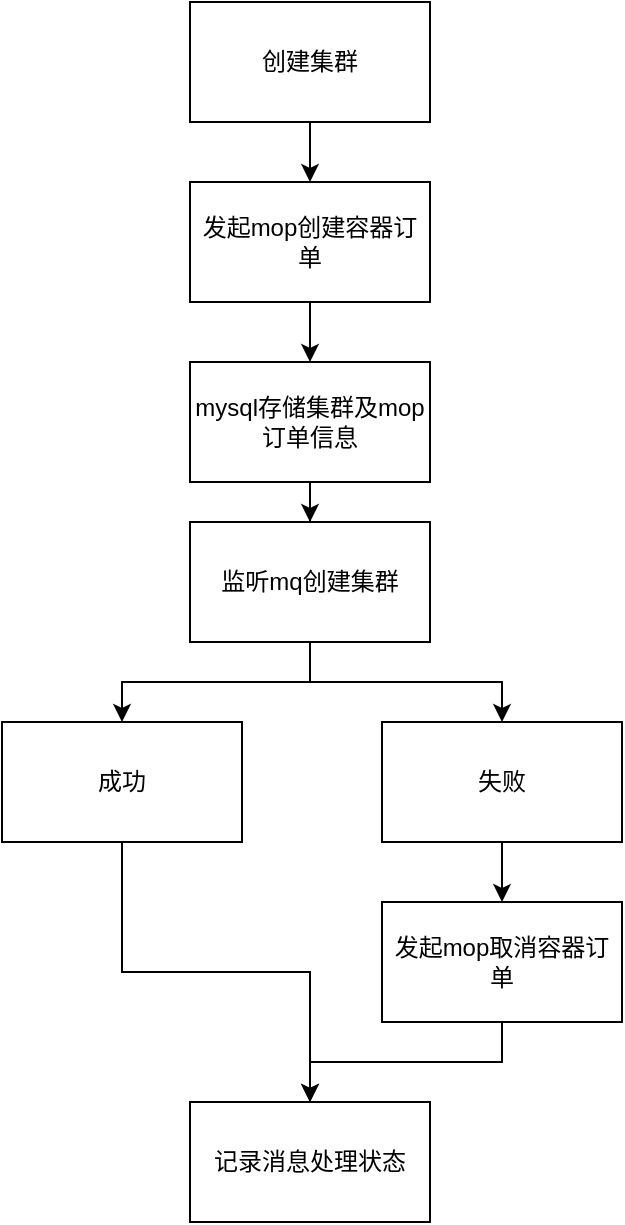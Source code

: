 <mxfile version="14.9.6" type="github">
  <diagram id="y8ffQvfZyFvXcqCjuT4j" name="Page-1">
    <mxGraphModel dx="1186" dy="644" grid="1" gridSize="10" guides="1" tooltips="1" connect="1" arrows="1" fold="1" page="1" pageScale="1" pageWidth="827" pageHeight="1169" math="0" shadow="0">
      <root>
        <mxCell id="0" />
        <mxCell id="1" parent="0" />
        <mxCell id="3VOFI3xyr00BJqHR4OHi-3" value="" style="edgeStyle=orthogonalEdgeStyle;rounded=0;orthogonalLoop=1;jettySize=auto;html=1;" edge="1" parent="1" source="3VOFI3xyr00BJqHR4OHi-1" target="3VOFI3xyr00BJqHR4OHi-2">
          <mxGeometry relative="1" as="geometry" />
        </mxCell>
        <mxCell id="3VOFI3xyr00BJqHR4OHi-1" value="创建集群" style="rounded=0;whiteSpace=wrap;html=1;" vertex="1" parent="1">
          <mxGeometry x="354" y="60" width="120" height="60" as="geometry" />
        </mxCell>
        <mxCell id="3VOFI3xyr00BJqHR4OHi-5" value="" style="edgeStyle=orthogonalEdgeStyle;rounded=0;orthogonalLoop=1;jettySize=auto;html=1;" edge="1" parent="1" source="3VOFI3xyr00BJqHR4OHi-2" target="3VOFI3xyr00BJqHR4OHi-4">
          <mxGeometry relative="1" as="geometry" />
        </mxCell>
        <mxCell id="3VOFI3xyr00BJqHR4OHi-2" value="发起mop创建容器订单" style="whiteSpace=wrap;html=1;rounded=0;" vertex="1" parent="1">
          <mxGeometry x="354" y="150" width="120" height="60" as="geometry" />
        </mxCell>
        <mxCell id="3VOFI3xyr00BJqHR4OHi-9" value="" style="edgeStyle=orthogonalEdgeStyle;rounded=0;orthogonalLoop=1;jettySize=auto;html=1;" edge="1" parent="1" source="3VOFI3xyr00BJqHR4OHi-4" target="3VOFI3xyr00BJqHR4OHi-8">
          <mxGeometry relative="1" as="geometry" />
        </mxCell>
        <mxCell id="3VOFI3xyr00BJqHR4OHi-4" value="mysql存储集群及mop订单信息" style="whiteSpace=wrap;html=1;rounded=0;" vertex="1" parent="1">
          <mxGeometry x="354" y="240" width="120" height="60" as="geometry" />
        </mxCell>
        <mxCell id="3VOFI3xyr00BJqHR4OHi-11" value="" style="edgeStyle=orthogonalEdgeStyle;rounded=0;orthogonalLoop=1;jettySize=auto;html=1;" edge="1" parent="1" source="3VOFI3xyr00BJqHR4OHi-8" target="3VOFI3xyr00BJqHR4OHi-10">
          <mxGeometry relative="1" as="geometry" />
        </mxCell>
        <mxCell id="3VOFI3xyr00BJqHR4OHi-13" value="" style="edgeStyle=orthogonalEdgeStyle;rounded=0;orthogonalLoop=1;jettySize=auto;html=1;" edge="1" parent="1" source="3VOFI3xyr00BJqHR4OHi-8" target="3VOFI3xyr00BJqHR4OHi-12">
          <mxGeometry relative="1" as="geometry" />
        </mxCell>
        <mxCell id="3VOFI3xyr00BJqHR4OHi-8" value="监听mq创建集群" style="whiteSpace=wrap;html=1;rounded=0;" vertex="1" parent="1">
          <mxGeometry x="354" y="320" width="120" height="60" as="geometry" />
        </mxCell>
        <mxCell id="3VOFI3xyr00BJqHR4OHi-17" value="" style="edgeStyle=orthogonalEdgeStyle;rounded=0;orthogonalLoop=1;jettySize=auto;html=1;" edge="1" parent="1" source="3VOFI3xyr00BJqHR4OHi-10" target="3VOFI3xyr00BJqHR4OHi-16">
          <mxGeometry relative="1" as="geometry" />
        </mxCell>
        <mxCell id="3VOFI3xyr00BJqHR4OHi-10" value="成功" style="whiteSpace=wrap;html=1;rounded=0;" vertex="1" parent="1">
          <mxGeometry x="260" y="420" width="120" height="60" as="geometry" />
        </mxCell>
        <mxCell id="3VOFI3xyr00BJqHR4OHi-15" value="" style="edgeStyle=orthogonalEdgeStyle;rounded=0;orthogonalLoop=1;jettySize=auto;html=1;" edge="1" parent="1" source="3VOFI3xyr00BJqHR4OHi-12" target="3VOFI3xyr00BJqHR4OHi-14">
          <mxGeometry relative="1" as="geometry" />
        </mxCell>
        <mxCell id="3VOFI3xyr00BJqHR4OHi-12" value="失败" style="whiteSpace=wrap;html=1;rounded=0;" vertex="1" parent="1">
          <mxGeometry x="450" y="420" width="120" height="60" as="geometry" />
        </mxCell>
        <mxCell id="3VOFI3xyr00BJqHR4OHi-23" style="edgeStyle=orthogonalEdgeStyle;rounded=0;orthogonalLoop=1;jettySize=auto;html=1;entryX=0.5;entryY=0;entryDx=0;entryDy=0;" edge="1" parent="1" source="3VOFI3xyr00BJqHR4OHi-14" target="3VOFI3xyr00BJqHR4OHi-16">
          <mxGeometry relative="1" as="geometry" />
        </mxCell>
        <mxCell id="3VOFI3xyr00BJqHR4OHi-14" value="发起mop取消容器订单" style="whiteSpace=wrap;html=1;rounded=0;" vertex="1" parent="1">
          <mxGeometry x="450" y="510" width="120" height="60" as="geometry" />
        </mxCell>
        <mxCell id="3VOFI3xyr00BJqHR4OHi-16" value="记录消息处理状态" style="whiteSpace=wrap;html=1;rounded=0;" vertex="1" parent="1">
          <mxGeometry x="354" y="610" width="120" height="60" as="geometry" />
        </mxCell>
      </root>
    </mxGraphModel>
  </diagram>
</mxfile>
